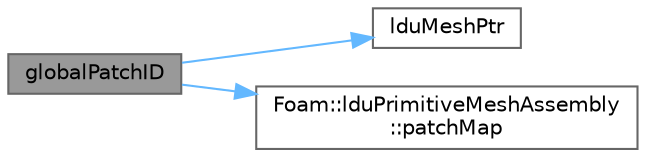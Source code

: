 digraph "globalPatchID"
{
 // LATEX_PDF_SIZE
  bgcolor="transparent";
  edge [fontname=Helvetica,fontsize=10,labelfontname=Helvetica,labelfontsize=10];
  node [fontname=Helvetica,fontsize=10,shape=box,height=0.2,width=0.4];
  rankdir="LR";
  Node1 [id="Node000001",label="globalPatchID",height=0.2,width=0.4,color="gray40", fillcolor="grey60", style="filled", fontcolor="black",tooltip=" "];
  Node1 -> Node2 [id="edge1_Node000001_Node000002",color="steelblue1",style="solid",tooltip=" "];
  Node2 [id="Node000002",label="lduMeshPtr",height=0.2,width=0.4,color="grey40", fillcolor="white", style="filled",URL="$classFoam_1_1fvMatrix.html#ae62c47da5e38bb10b42366d94edf11fd",tooltip=" "];
  Node1 -> Node3 [id="edge2_Node000001_Node000003",color="steelblue1",style="solid",tooltip=" "];
  Node3 [id="Node000003",label="Foam::lduPrimitiveMeshAssembly\l::patchMap",height=0.2,width=0.4,color="grey40", fillcolor="white", style="filled",URL="$classFoam_1_1lduPrimitiveMeshAssembly.html#a97159e9252f20eebea850e422a871eaf",tooltip=" "];
}
